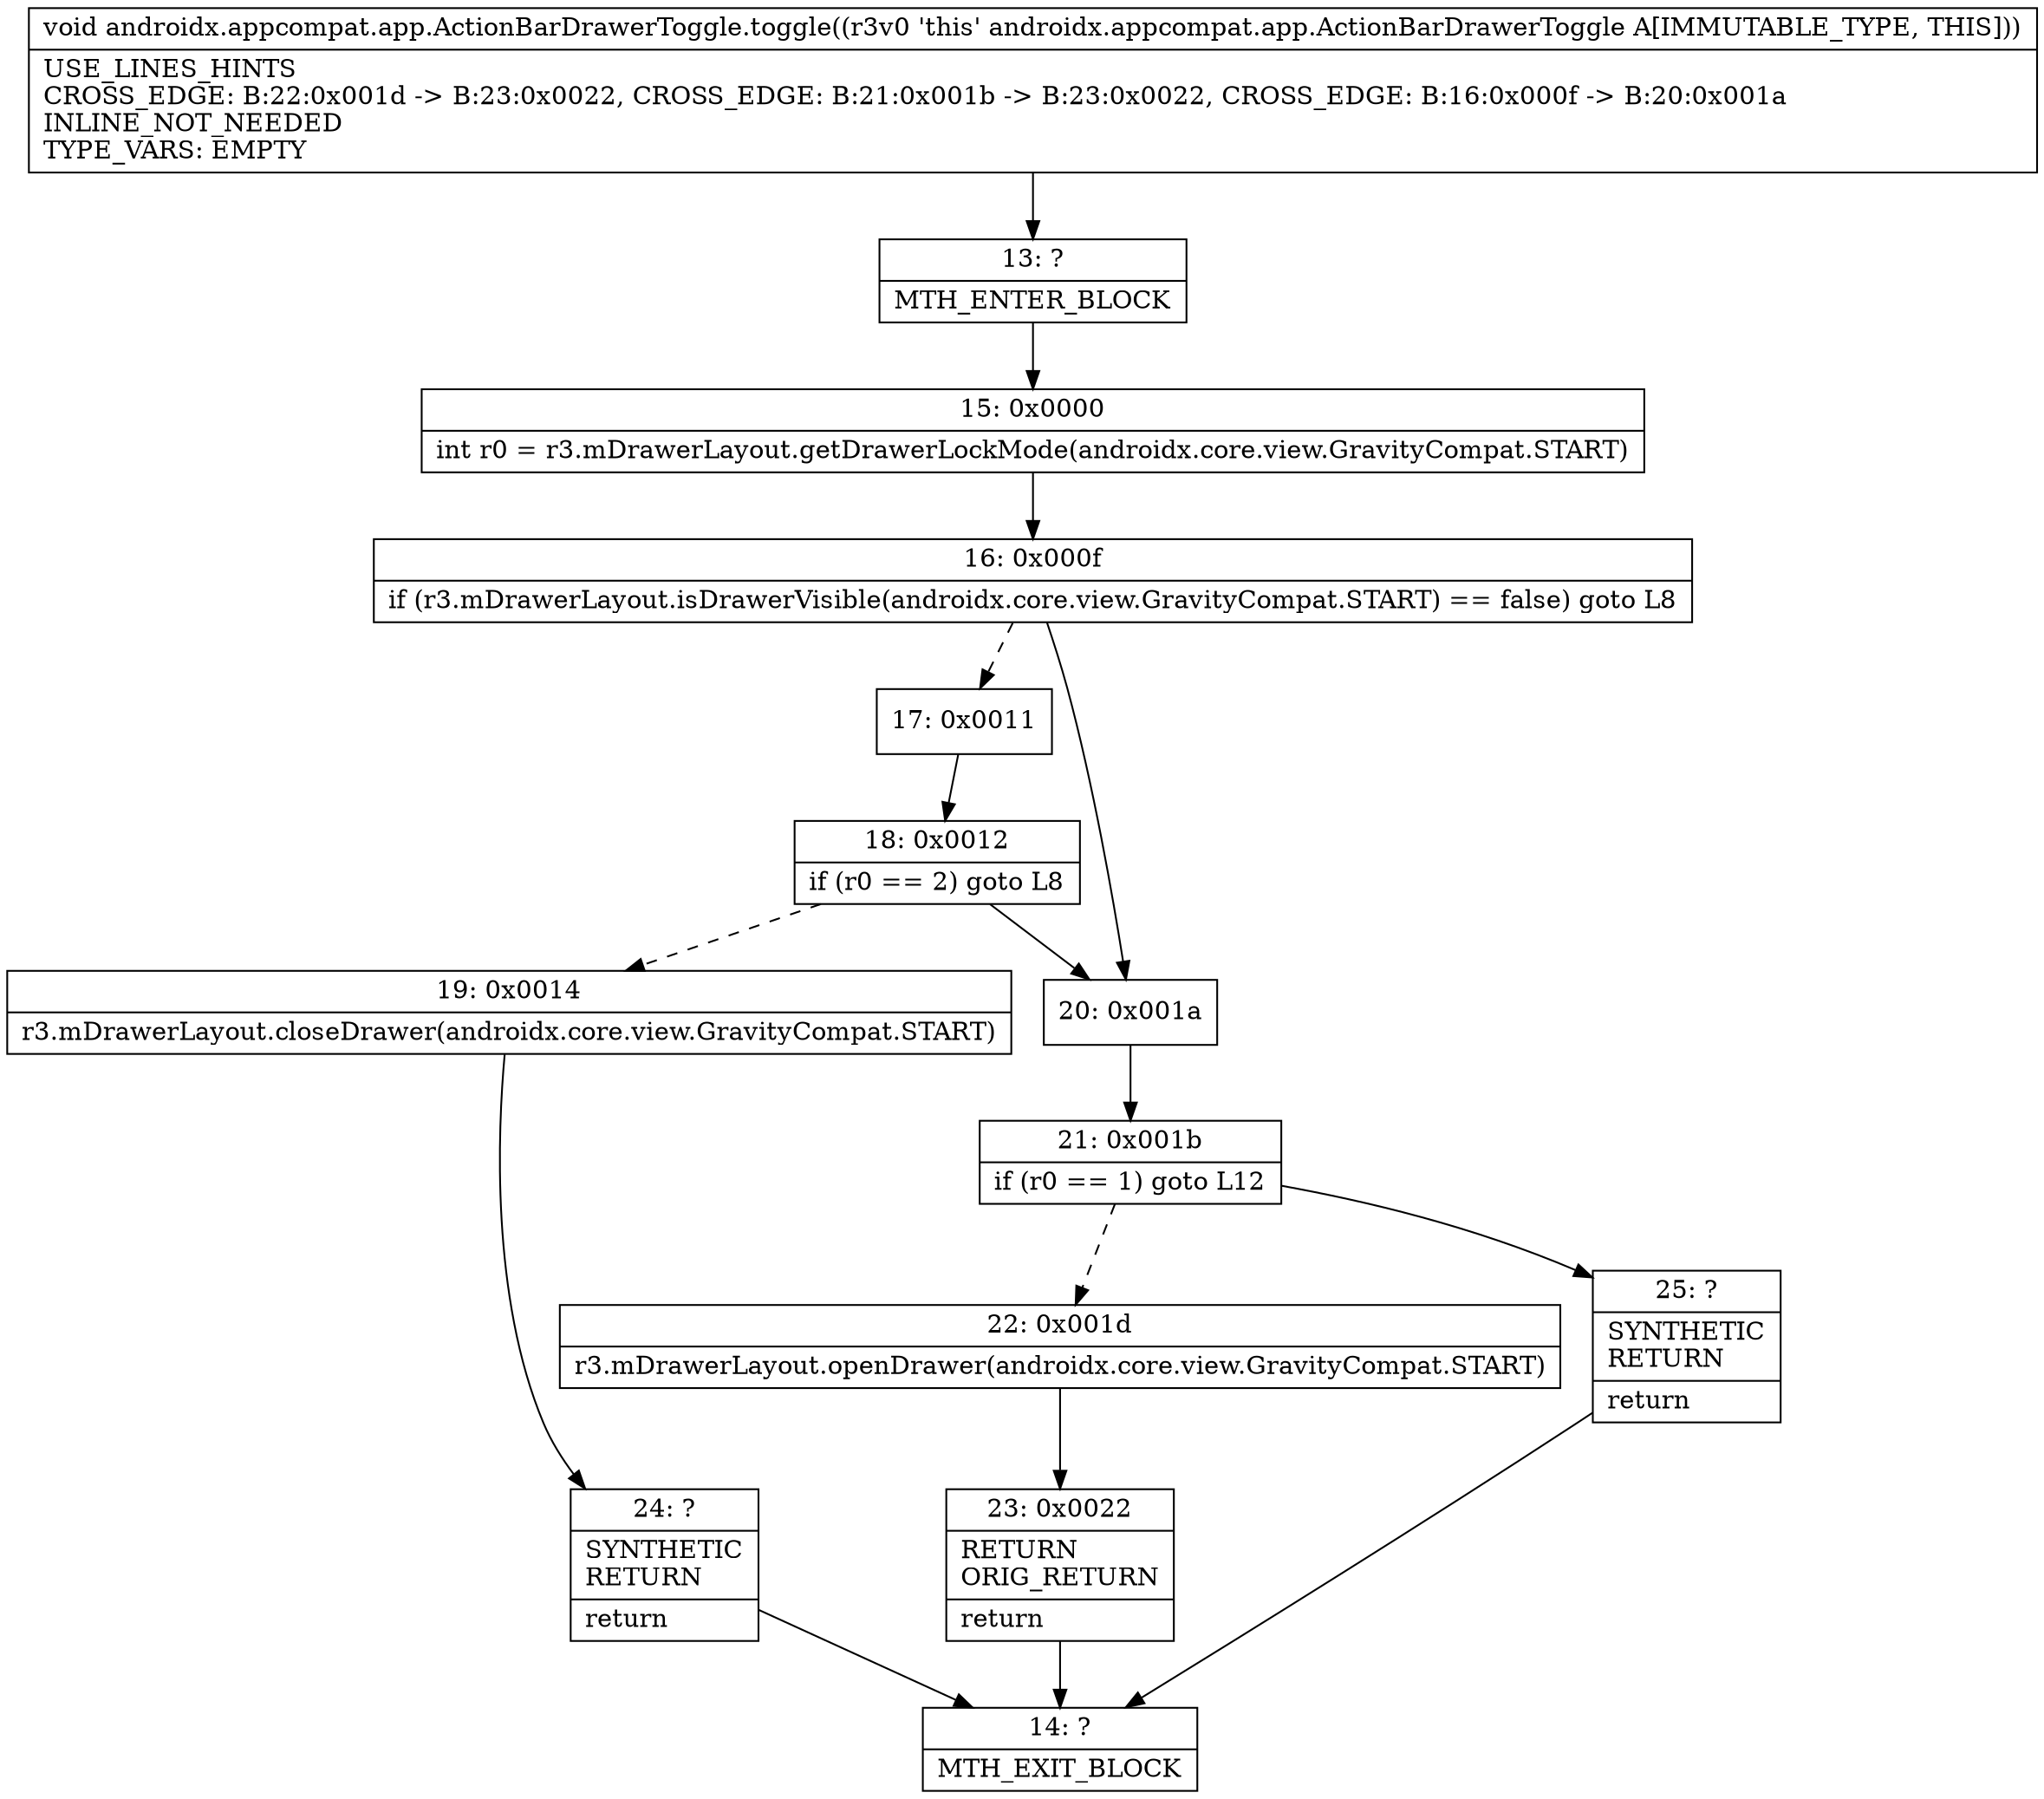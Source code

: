 digraph "CFG forandroidx.appcompat.app.ActionBarDrawerToggle.toggle()V" {
Node_13 [shape=record,label="{13\:\ ?|MTH_ENTER_BLOCK\l}"];
Node_15 [shape=record,label="{15\:\ 0x0000|int r0 = r3.mDrawerLayout.getDrawerLockMode(androidx.core.view.GravityCompat.START)\l}"];
Node_16 [shape=record,label="{16\:\ 0x000f|if (r3.mDrawerLayout.isDrawerVisible(androidx.core.view.GravityCompat.START) == false) goto L8\l}"];
Node_17 [shape=record,label="{17\:\ 0x0011}"];
Node_18 [shape=record,label="{18\:\ 0x0012|if (r0 == 2) goto L8\l}"];
Node_19 [shape=record,label="{19\:\ 0x0014|r3.mDrawerLayout.closeDrawer(androidx.core.view.GravityCompat.START)\l}"];
Node_24 [shape=record,label="{24\:\ ?|SYNTHETIC\lRETURN\l|return\l}"];
Node_14 [shape=record,label="{14\:\ ?|MTH_EXIT_BLOCK\l}"];
Node_20 [shape=record,label="{20\:\ 0x001a}"];
Node_21 [shape=record,label="{21\:\ 0x001b|if (r0 == 1) goto L12\l}"];
Node_22 [shape=record,label="{22\:\ 0x001d|r3.mDrawerLayout.openDrawer(androidx.core.view.GravityCompat.START)\l}"];
Node_23 [shape=record,label="{23\:\ 0x0022|RETURN\lORIG_RETURN\l|return\l}"];
Node_25 [shape=record,label="{25\:\ ?|SYNTHETIC\lRETURN\l|return\l}"];
MethodNode[shape=record,label="{void androidx.appcompat.app.ActionBarDrawerToggle.toggle((r3v0 'this' androidx.appcompat.app.ActionBarDrawerToggle A[IMMUTABLE_TYPE, THIS]))  | USE_LINES_HINTS\lCROSS_EDGE: B:22:0x001d \-\> B:23:0x0022, CROSS_EDGE: B:21:0x001b \-\> B:23:0x0022, CROSS_EDGE: B:16:0x000f \-\> B:20:0x001a\lINLINE_NOT_NEEDED\lTYPE_VARS: EMPTY\l}"];
MethodNode -> Node_13;Node_13 -> Node_15;
Node_15 -> Node_16;
Node_16 -> Node_17[style=dashed];
Node_16 -> Node_20;
Node_17 -> Node_18;
Node_18 -> Node_19[style=dashed];
Node_18 -> Node_20;
Node_19 -> Node_24;
Node_24 -> Node_14;
Node_20 -> Node_21;
Node_21 -> Node_22[style=dashed];
Node_21 -> Node_25;
Node_22 -> Node_23;
Node_23 -> Node_14;
Node_25 -> Node_14;
}

